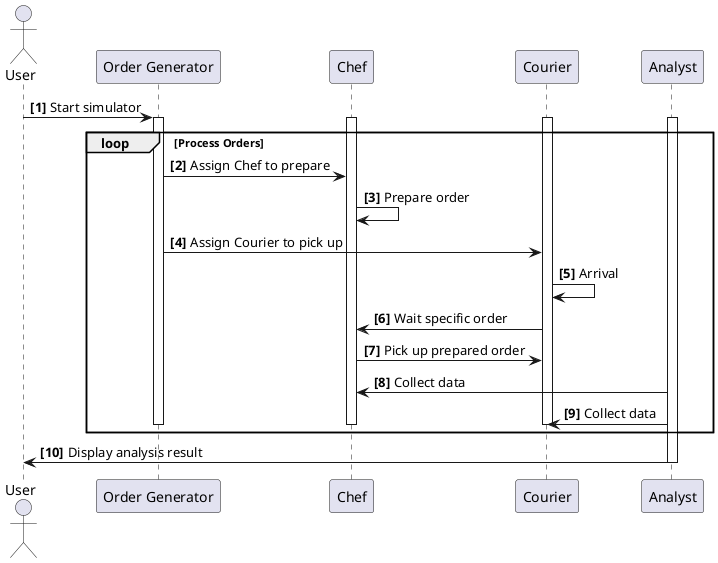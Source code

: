 @startuml
actor "User" as User
participant "Order Generator" as OG
participant "Chef" as CH
participant "Courier" as CO
participant "Analyst" as A

autonumber "<b>[0]"

User -> OG: Start simulator

activate A
loop Process Orders
  activate OG
    activate CO
      activate CH
        OG -> CH: Assign Chef to prepare
        CH -> CH: Prepare order
        OG -> CO: Assign Courier to pick up
        CO -> CO: Arrival
        CO -> CH: Wait specific order
        CH -> CO: Pick up prepared order
        A -> CH: Collect data
        A -> CO: Collect data
      deactivate CH
    deactivate CO
  deactivate OG
end

A -> User: Display analysis result
deactivate A
@enduml

